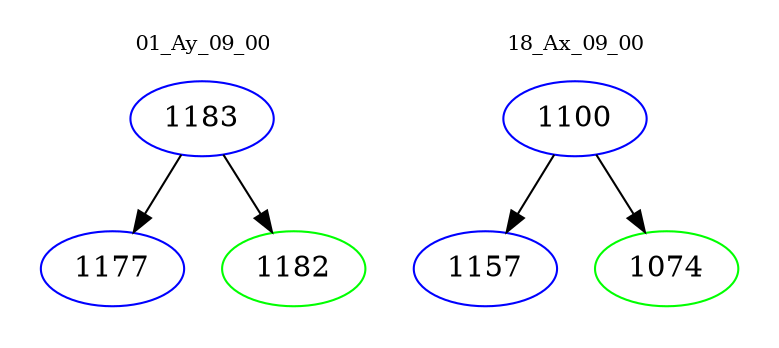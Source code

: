 digraph{
subgraph cluster_0 {
color = white
label = "01_Ay_09_00";
fontsize=10;
T0_1183 [label="1183", color="blue"]
T0_1183 -> T0_1177 [color="black"]
T0_1177 [label="1177", color="blue"]
T0_1183 -> T0_1182 [color="black"]
T0_1182 [label="1182", color="green"]
}
subgraph cluster_1 {
color = white
label = "18_Ax_09_00";
fontsize=10;
T1_1100 [label="1100", color="blue"]
T1_1100 -> T1_1157 [color="black"]
T1_1157 [label="1157", color="blue"]
T1_1100 -> T1_1074 [color="black"]
T1_1074 [label="1074", color="green"]
}
}

